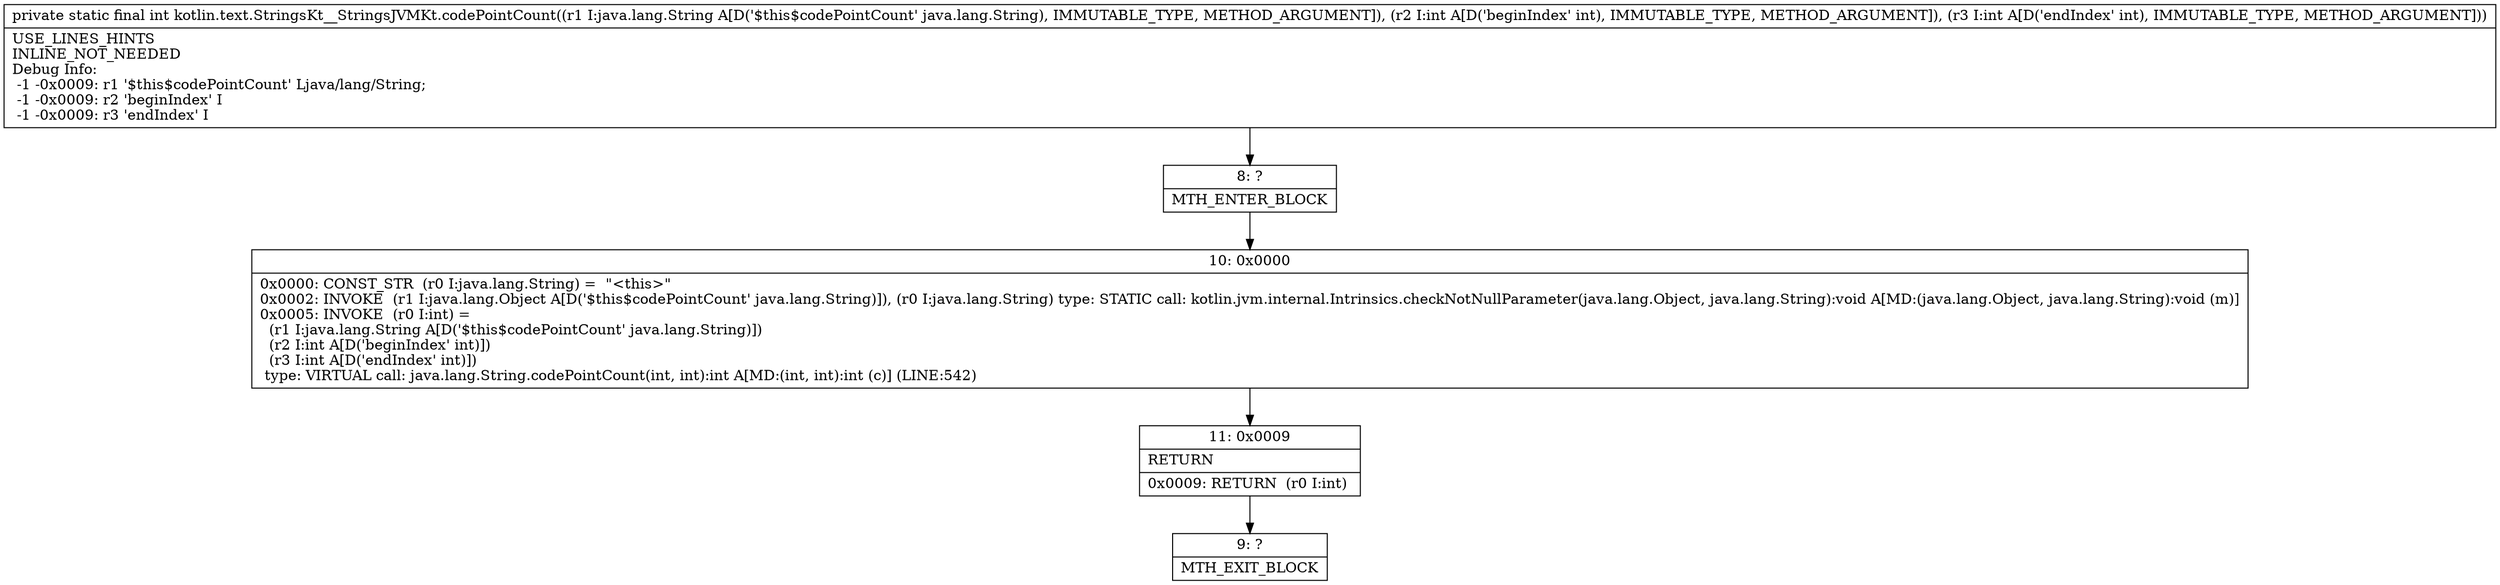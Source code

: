digraph "CFG forkotlin.text.StringsKt__StringsJVMKt.codePointCount(Ljava\/lang\/String;II)I" {
Node_8 [shape=record,label="{8\:\ ?|MTH_ENTER_BLOCK\l}"];
Node_10 [shape=record,label="{10\:\ 0x0000|0x0000: CONST_STR  (r0 I:java.lang.String) =  \"\<this\>\" \l0x0002: INVOKE  (r1 I:java.lang.Object A[D('$this$codePointCount' java.lang.String)]), (r0 I:java.lang.String) type: STATIC call: kotlin.jvm.internal.Intrinsics.checkNotNullParameter(java.lang.Object, java.lang.String):void A[MD:(java.lang.Object, java.lang.String):void (m)]\l0x0005: INVOKE  (r0 I:int) = \l  (r1 I:java.lang.String A[D('$this$codePointCount' java.lang.String)])\l  (r2 I:int A[D('beginIndex' int)])\l  (r3 I:int A[D('endIndex' int)])\l type: VIRTUAL call: java.lang.String.codePointCount(int, int):int A[MD:(int, int):int (c)] (LINE:542)\l}"];
Node_11 [shape=record,label="{11\:\ 0x0009|RETURN\l|0x0009: RETURN  (r0 I:int) \l}"];
Node_9 [shape=record,label="{9\:\ ?|MTH_EXIT_BLOCK\l}"];
MethodNode[shape=record,label="{private static final int kotlin.text.StringsKt__StringsJVMKt.codePointCount((r1 I:java.lang.String A[D('$this$codePointCount' java.lang.String), IMMUTABLE_TYPE, METHOD_ARGUMENT]), (r2 I:int A[D('beginIndex' int), IMMUTABLE_TYPE, METHOD_ARGUMENT]), (r3 I:int A[D('endIndex' int), IMMUTABLE_TYPE, METHOD_ARGUMENT]))  | USE_LINES_HINTS\lINLINE_NOT_NEEDED\lDebug Info:\l  \-1 \-0x0009: r1 '$this$codePointCount' Ljava\/lang\/String;\l  \-1 \-0x0009: r2 'beginIndex' I\l  \-1 \-0x0009: r3 'endIndex' I\l}"];
MethodNode -> Node_8;Node_8 -> Node_10;
Node_10 -> Node_11;
Node_11 -> Node_9;
}


